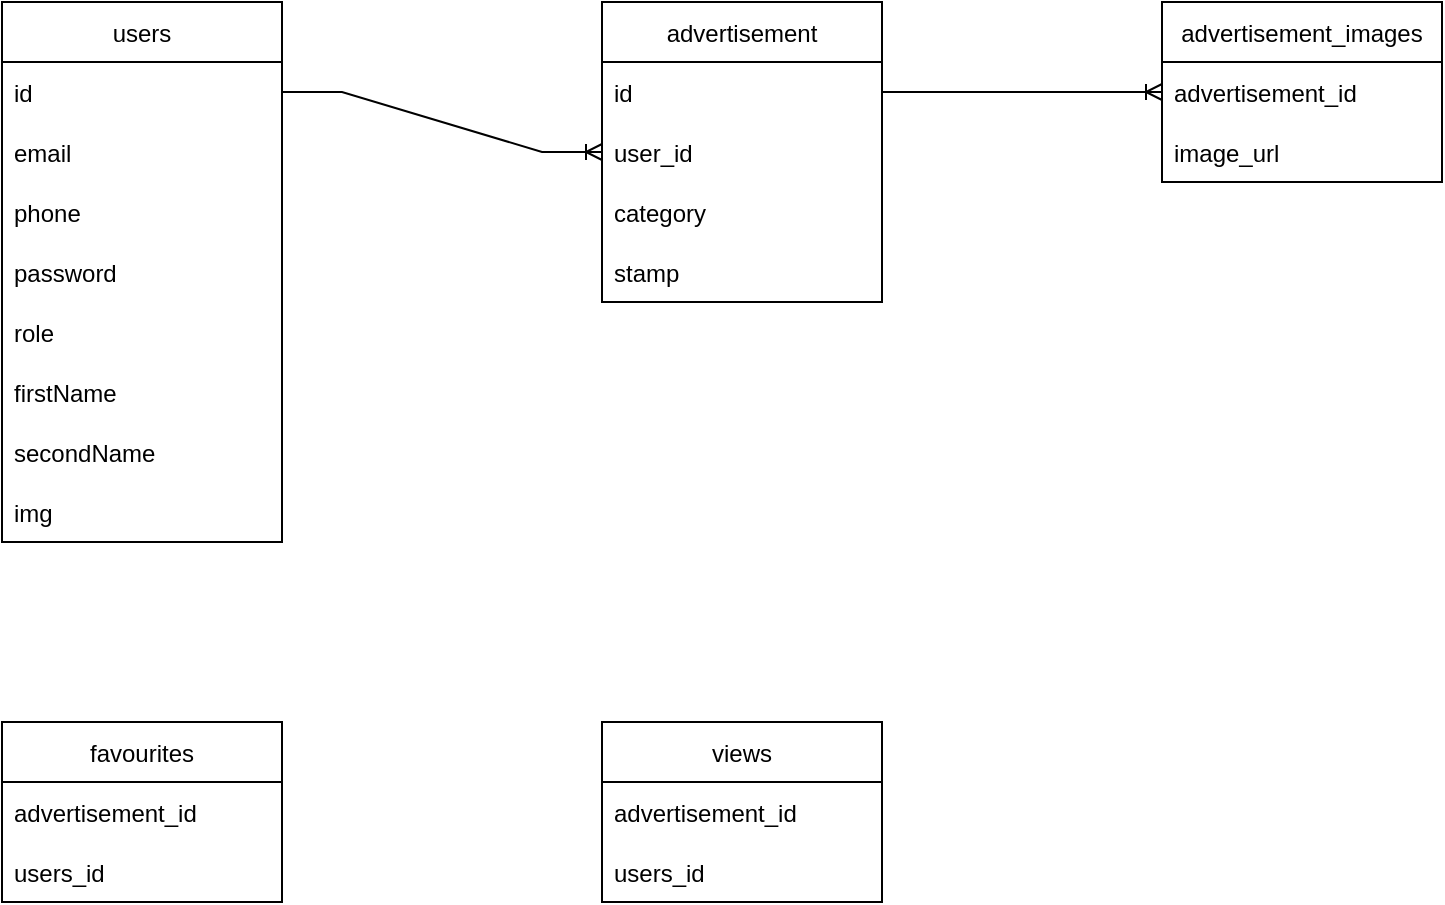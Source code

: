 <mxfile version="17.2.4" type="github">
  <diagram id="C5RBs43oDa-KdzZeNtuy" name="Page-1">
    <mxGraphModel dx="1422" dy="762" grid="1" gridSize="10" guides="1" tooltips="1" connect="1" arrows="1" fold="1" page="1" pageScale="1" pageWidth="827" pageHeight="1169" math="0" shadow="0">
      <root>
        <mxCell id="WIyWlLk6GJQsqaUBKTNV-0" />
        <mxCell id="WIyWlLk6GJQsqaUBKTNV-1" parent="WIyWlLk6GJQsqaUBKTNV-0" />
        <mxCell id="OORXNKclwG4SEOQrS1Jq-1" value="users" style="swimlane;fontStyle=0;childLayout=stackLayout;horizontal=1;startSize=30;horizontalStack=0;resizeParent=1;resizeParentMax=0;resizeLast=0;collapsible=1;marginBottom=0;" vertex="1" parent="WIyWlLk6GJQsqaUBKTNV-1">
          <mxGeometry x="340" y="320" width="140" height="270" as="geometry" />
        </mxCell>
        <mxCell id="OORXNKclwG4SEOQrS1Jq-2" value="id" style="text;strokeColor=none;fillColor=none;align=left;verticalAlign=middle;spacingLeft=4;spacingRight=4;overflow=hidden;points=[[0,0.5],[1,0.5]];portConstraint=eastwest;rotatable=0;" vertex="1" parent="OORXNKclwG4SEOQrS1Jq-1">
          <mxGeometry y="30" width="140" height="30" as="geometry" />
        </mxCell>
        <mxCell id="OORXNKclwG4SEOQrS1Jq-3" value="email" style="text;strokeColor=none;fillColor=none;align=left;verticalAlign=middle;spacingLeft=4;spacingRight=4;overflow=hidden;points=[[0,0.5],[1,0.5]];portConstraint=eastwest;rotatable=0;" vertex="1" parent="OORXNKclwG4SEOQrS1Jq-1">
          <mxGeometry y="60" width="140" height="30" as="geometry" />
        </mxCell>
        <mxCell id="OORXNKclwG4SEOQrS1Jq-4" value="phone" style="text;strokeColor=none;fillColor=none;align=left;verticalAlign=middle;spacingLeft=4;spacingRight=4;overflow=hidden;points=[[0,0.5],[1,0.5]];portConstraint=eastwest;rotatable=0;" vertex="1" parent="OORXNKclwG4SEOQrS1Jq-1">
          <mxGeometry y="90" width="140" height="30" as="geometry" />
        </mxCell>
        <mxCell id="OORXNKclwG4SEOQrS1Jq-5" value="password" style="text;strokeColor=none;fillColor=none;align=left;verticalAlign=middle;spacingLeft=4;spacingRight=4;overflow=hidden;points=[[0,0.5],[1,0.5]];portConstraint=eastwest;rotatable=0;" vertex="1" parent="OORXNKclwG4SEOQrS1Jq-1">
          <mxGeometry y="120" width="140" height="30" as="geometry" />
        </mxCell>
        <mxCell id="OORXNKclwG4SEOQrS1Jq-6" value="role" style="text;strokeColor=none;fillColor=none;align=left;verticalAlign=middle;spacingLeft=4;spacingRight=4;overflow=hidden;points=[[0,0.5],[1,0.5]];portConstraint=eastwest;rotatable=0;" vertex="1" parent="OORXNKclwG4SEOQrS1Jq-1">
          <mxGeometry y="150" width="140" height="30" as="geometry" />
        </mxCell>
        <mxCell id="OORXNKclwG4SEOQrS1Jq-7" value="firstName" style="text;strokeColor=none;fillColor=none;align=left;verticalAlign=middle;spacingLeft=4;spacingRight=4;overflow=hidden;points=[[0,0.5],[1,0.5]];portConstraint=eastwest;rotatable=0;" vertex="1" parent="OORXNKclwG4SEOQrS1Jq-1">
          <mxGeometry y="180" width="140" height="30" as="geometry" />
        </mxCell>
        <mxCell id="OORXNKclwG4SEOQrS1Jq-8" value="secondName" style="text;strokeColor=none;fillColor=none;align=left;verticalAlign=middle;spacingLeft=4;spacingRight=4;overflow=hidden;points=[[0,0.5],[1,0.5]];portConstraint=eastwest;rotatable=0;" vertex="1" parent="OORXNKclwG4SEOQrS1Jq-1">
          <mxGeometry y="210" width="140" height="30" as="geometry" />
        </mxCell>
        <mxCell id="OORXNKclwG4SEOQrS1Jq-9" value="img" style="text;strokeColor=none;fillColor=none;align=left;verticalAlign=middle;spacingLeft=4;spacingRight=4;overflow=hidden;points=[[0,0.5],[1,0.5]];portConstraint=eastwest;rotatable=0;" vertex="1" parent="OORXNKclwG4SEOQrS1Jq-1">
          <mxGeometry y="240" width="140" height="30" as="geometry" />
        </mxCell>
        <mxCell id="OORXNKclwG4SEOQrS1Jq-10" value="advertisement" style="swimlane;fontStyle=0;childLayout=stackLayout;horizontal=1;startSize=30;horizontalStack=0;resizeParent=1;resizeParentMax=0;resizeLast=0;collapsible=1;marginBottom=0;" vertex="1" parent="WIyWlLk6GJQsqaUBKTNV-1">
          <mxGeometry x="640" y="320" width="140" height="150" as="geometry" />
        </mxCell>
        <mxCell id="OORXNKclwG4SEOQrS1Jq-11" value="id" style="text;strokeColor=none;fillColor=none;align=left;verticalAlign=middle;spacingLeft=4;spacingRight=4;overflow=hidden;points=[[0,0.5],[1,0.5]];portConstraint=eastwest;rotatable=0;" vertex="1" parent="OORXNKclwG4SEOQrS1Jq-10">
          <mxGeometry y="30" width="140" height="30" as="geometry" />
        </mxCell>
        <mxCell id="OORXNKclwG4SEOQrS1Jq-12" value="user_id" style="text;strokeColor=none;fillColor=none;align=left;verticalAlign=middle;spacingLeft=4;spacingRight=4;overflow=hidden;points=[[0,0.5],[1,0.5]];portConstraint=eastwest;rotatable=0;" vertex="1" parent="OORXNKclwG4SEOQrS1Jq-10">
          <mxGeometry y="60" width="140" height="30" as="geometry" />
        </mxCell>
        <mxCell id="OORXNKclwG4SEOQrS1Jq-13" value="category" style="text;strokeColor=none;fillColor=none;align=left;verticalAlign=middle;spacingLeft=4;spacingRight=4;overflow=hidden;points=[[0,0.5],[1,0.5]];portConstraint=eastwest;rotatable=0;" vertex="1" parent="OORXNKclwG4SEOQrS1Jq-10">
          <mxGeometry y="90" width="140" height="30" as="geometry" />
        </mxCell>
        <mxCell id="OORXNKclwG4SEOQrS1Jq-14" value="stamp" style="text;strokeColor=none;fillColor=none;align=left;verticalAlign=middle;spacingLeft=4;spacingRight=4;overflow=hidden;points=[[0,0.5],[1,0.5]];portConstraint=eastwest;rotatable=0;" vertex="1" parent="OORXNKclwG4SEOQrS1Jq-10">
          <mxGeometry y="120" width="140" height="30" as="geometry" />
        </mxCell>
        <mxCell id="OORXNKclwG4SEOQrS1Jq-15" value="views" style="swimlane;fontStyle=0;childLayout=stackLayout;horizontal=1;startSize=30;horizontalStack=0;resizeParent=1;resizeParentMax=0;resizeLast=0;collapsible=1;marginBottom=0;" vertex="1" parent="WIyWlLk6GJQsqaUBKTNV-1">
          <mxGeometry x="640" y="680" width="140" height="90" as="geometry" />
        </mxCell>
        <mxCell id="OORXNKclwG4SEOQrS1Jq-16" value="advertisement_id" style="text;strokeColor=none;fillColor=none;align=left;verticalAlign=middle;spacingLeft=4;spacingRight=4;overflow=hidden;points=[[0,0.5],[1,0.5]];portConstraint=eastwest;rotatable=0;" vertex="1" parent="OORXNKclwG4SEOQrS1Jq-15">
          <mxGeometry y="30" width="140" height="30" as="geometry" />
        </mxCell>
        <mxCell id="OORXNKclwG4SEOQrS1Jq-17" value="users_id" style="text;strokeColor=none;fillColor=none;align=left;verticalAlign=middle;spacingLeft=4;spacingRight=4;overflow=hidden;points=[[0,0.5],[1,0.5]];portConstraint=eastwest;rotatable=0;" vertex="1" parent="OORXNKclwG4SEOQrS1Jq-15">
          <mxGeometry y="60" width="140" height="30" as="geometry" />
        </mxCell>
        <mxCell id="OORXNKclwG4SEOQrS1Jq-19" value="favourites" style="swimlane;fontStyle=0;childLayout=stackLayout;horizontal=1;startSize=30;horizontalStack=0;resizeParent=1;resizeParentMax=0;resizeLast=0;collapsible=1;marginBottom=0;" vertex="1" parent="WIyWlLk6GJQsqaUBKTNV-1">
          <mxGeometry x="340" y="680" width="140" height="90" as="geometry" />
        </mxCell>
        <mxCell id="OORXNKclwG4SEOQrS1Jq-20" value="advertisement_id" style="text;strokeColor=none;fillColor=none;align=left;verticalAlign=middle;spacingLeft=4;spacingRight=4;overflow=hidden;points=[[0,0.5],[1,0.5]];portConstraint=eastwest;rotatable=0;" vertex="1" parent="OORXNKclwG4SEOQrS1Jq-19">
          <mxGeometry y="30" width="140" height="30" as="geometry" />
        </mxCell>
        <mxCell id="OORXNKclwG4SEOQrS1Jq-21" value="users_id" style="text;strokeColor=none;fillColor=none;align=left;verticalAlign=middle;spacingLeft=4;spacingRight=4;overflow=hidden;points=[[0,0.5],[1,0.5]];portConstraint=eastwest;rotatable=0;" vertex="1" parent="OORXNKclwG4SEOQrS1Jq-19">
          <mxGeometry y="60" width="140" height="30" as="geometry" />
        </mxCell>
        <mxCell id="OORXNKclwG4SEOQrS1Jq-25" value="" style="edgeStyle=entityRelationEdgeStyle;fontSize=12;html=1;endArrow=ERoneToMany;rounded=0;entryX=0;entryY=0.5;entryDx=0;entryDy=0;exitX=1;exitY=0.5;exitDx=0;exitDy=0;" edge="1" parent="WIyWlLk6GJQsqaUBKTNV-1" source="OORXNKclwG4SEOQrS1Jq-2" target="OORXNKclwG4SEOQrS1Jq-12">
          <mxGeometry width="100" height="100" relative="1" as="geometry">
            <mxPoint x="470" y="550" as="sourcePoint" />
            <mxPoint x="570" y="450" as="targetPoint" />
          </mxGeometry>
        </mxCell>
        <mxCell id="OORXNKclwG4SEOQrS1Jq-27" value="advertisement_images" style="swimlane;fontStyle=0;childLayout=stackLayout;horizontal=1;startSize=30;horizontalStack=0;resizeParent=1;resizeParentMax=0;resizeLast=0;collapsible=1;marginBottom=0;" vertex="1" parent="WIyWlLk6GJQsqaUBKTNV-1">
          <mxGeometry x="920" y="320" width="140" height="90" as="geometry" />
        </mxCell>
        <mxCell id="OORXNKclwG4SEOQrS1Jq-28" value="advertisement_id" style="text;strokeColor=none;fillColor=none;align=left;verticalAlign=middle;spacingLeft=4;spacingRight=4;overflow=hidden;points=[[0,0.5],[1,0.5]];portConstraint=eastwest;rotatable=0;" vertex="1" parent="OORXNKclwG4SEOQrS1Jq-27">
          <mxGeometry y="30" width="140" height="30" as="geometry" />
        </mxCell>
        <mxCell id="OORXNKclwG4SEOQrS1Jq-29" value="image_url" style="text;strokeColor=none;fillColor=none;align=left;verticalAlign=middle;spacingLeft=4;spacingRight=4;overflow=hidden;points=[[0,0.5],[1,0.5]];portConstraint=eastwest;rotatable=0;" vertex="1" parent="OORXNKclwG4SEOQrS1Jq-27">
          <mxGeometry y="60" width="140" height="30" as="geometry" />
        </mxCell>
        <mxCell id="OORXNKclwG4SEOQrS1Jq-31" value="" style="edgeStyle=entityRelationEdgeStyle;fontSize=12;html=1;endArrow=ERoneToMany;rounded=0;entryX=0;entryY=0.5;entryDx=0;entryDy=0;exitX=1;exitY=0.5;exitDx=0;exitDy=0;" edge="1" parent="WIyWlLk6GJQsqaUBKTNV-1" source="OORXNKclwG4SEOQrS1Jq-11" target="OORXNKclwG4SEOQrS1Jq-28">
          <mxGeometry width="100" height="100" relative="1" as="geometry">
            <mxPoint x="780" y="360" as="sourcePoint" />
            <mxPoint x="940" y="390" as="targetPoint" />
          </mxGeometry>
        </mxCell>
      </root>
    </mxGraphModel>
  </diagram>
</mxfile>
